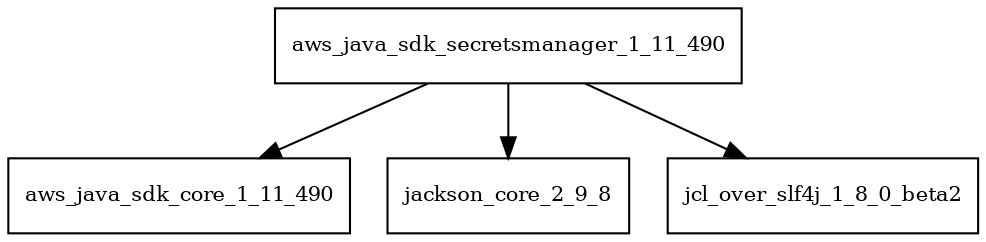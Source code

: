 digraph aws_java_sdk_secretsmanager_1_11_490_dependencies {
  node [shape = box, fontsize=10.0];
  aws_java_sdk_secretsmanager_1_11_490 -> aws_java_sdk_core_1_11_490;
  aws_java_sdk_secretsmanager_1_11_490 -> jackson_core_2_9_8;
  aws_java_sdk_secretsmanager_1_11_490 -> jcl_over_slf4j_1_8_0_beta2;
}
